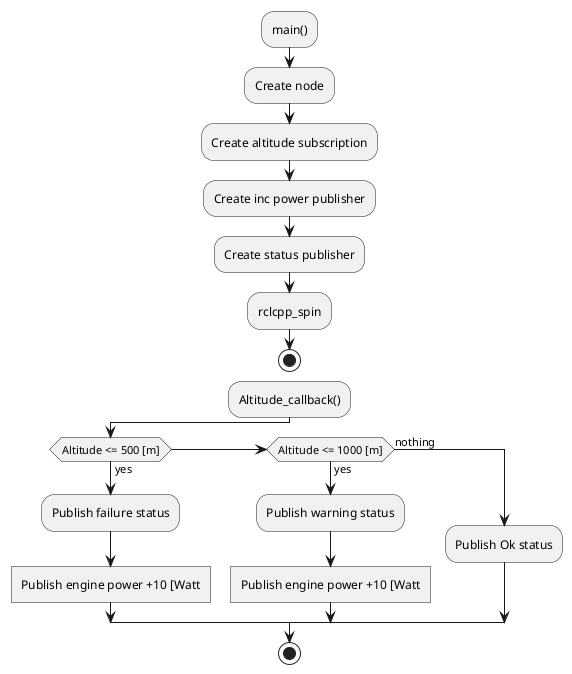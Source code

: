 @startuml

:main();
:Create node;
:Create altitude subscription; 
:Create inc power publisher;
:Create status publisher;  
:rclcpp_spin;

stop


:Altitude_callback();
if (Altitude <= 500 [m]) then (yes)
    :Publish failure status;
    :Publish engine power +10 [Watt]
elseif (Altitude <= 1000 [m]) then (yes)
    :Publish warning status;
    :Publish engine power +10 [Watt]
else (nothing)
    :Publish Ok status;
endif

stop

@enduml